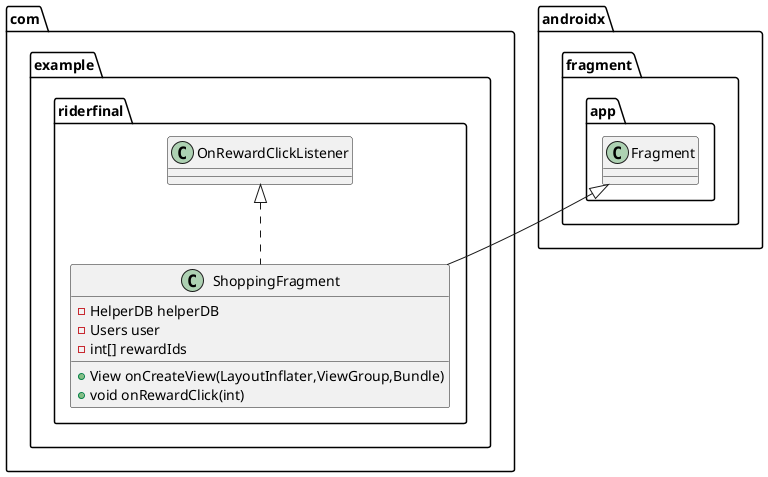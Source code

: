 @startuml
class com.example.riderfinal.ShoppingFragment {
- HelperDB helperDB
- Users user
- int[] rewardIds
+ View onCreateView(LayoutInflater,ViewGroup,Bundle)
+ void onRewardClick(int)
}




com.example.riderfinal.OnRewardClickListener <|.. com.example.riderfinal.ShoppingFragment
androidx.fragment.app.Fragment <|-- com.example.riderfinal.ShoppingFragment
@enduml